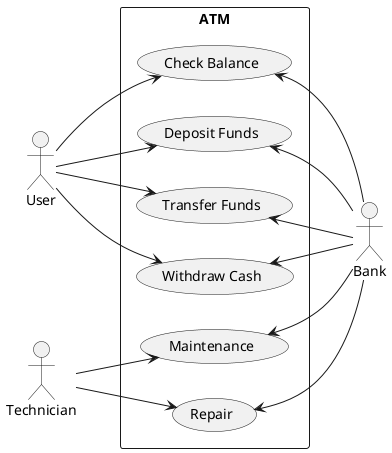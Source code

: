 @startuml usecase diagram simple example

left to right direction
actor "User" as U
actor "Bank" as B
actor "Technician" as T
rectangle ATM {
    usecase "Check Balance" as CB
    usecase "Deposit Funds" as DF
    usecase "Transfer Funds" as TF
    usecase "Withdraw Cash" as WC
    usecase "Maintenance" as M
    usecase "Repair" as R
}

U --> CB
U --> DF
U --> TF
U --> WC
CB <-- B
DF <-- B
TF <-- B
WC <-- B
M <-- B
R <-- B
T --> M
T --> R


@enduml
